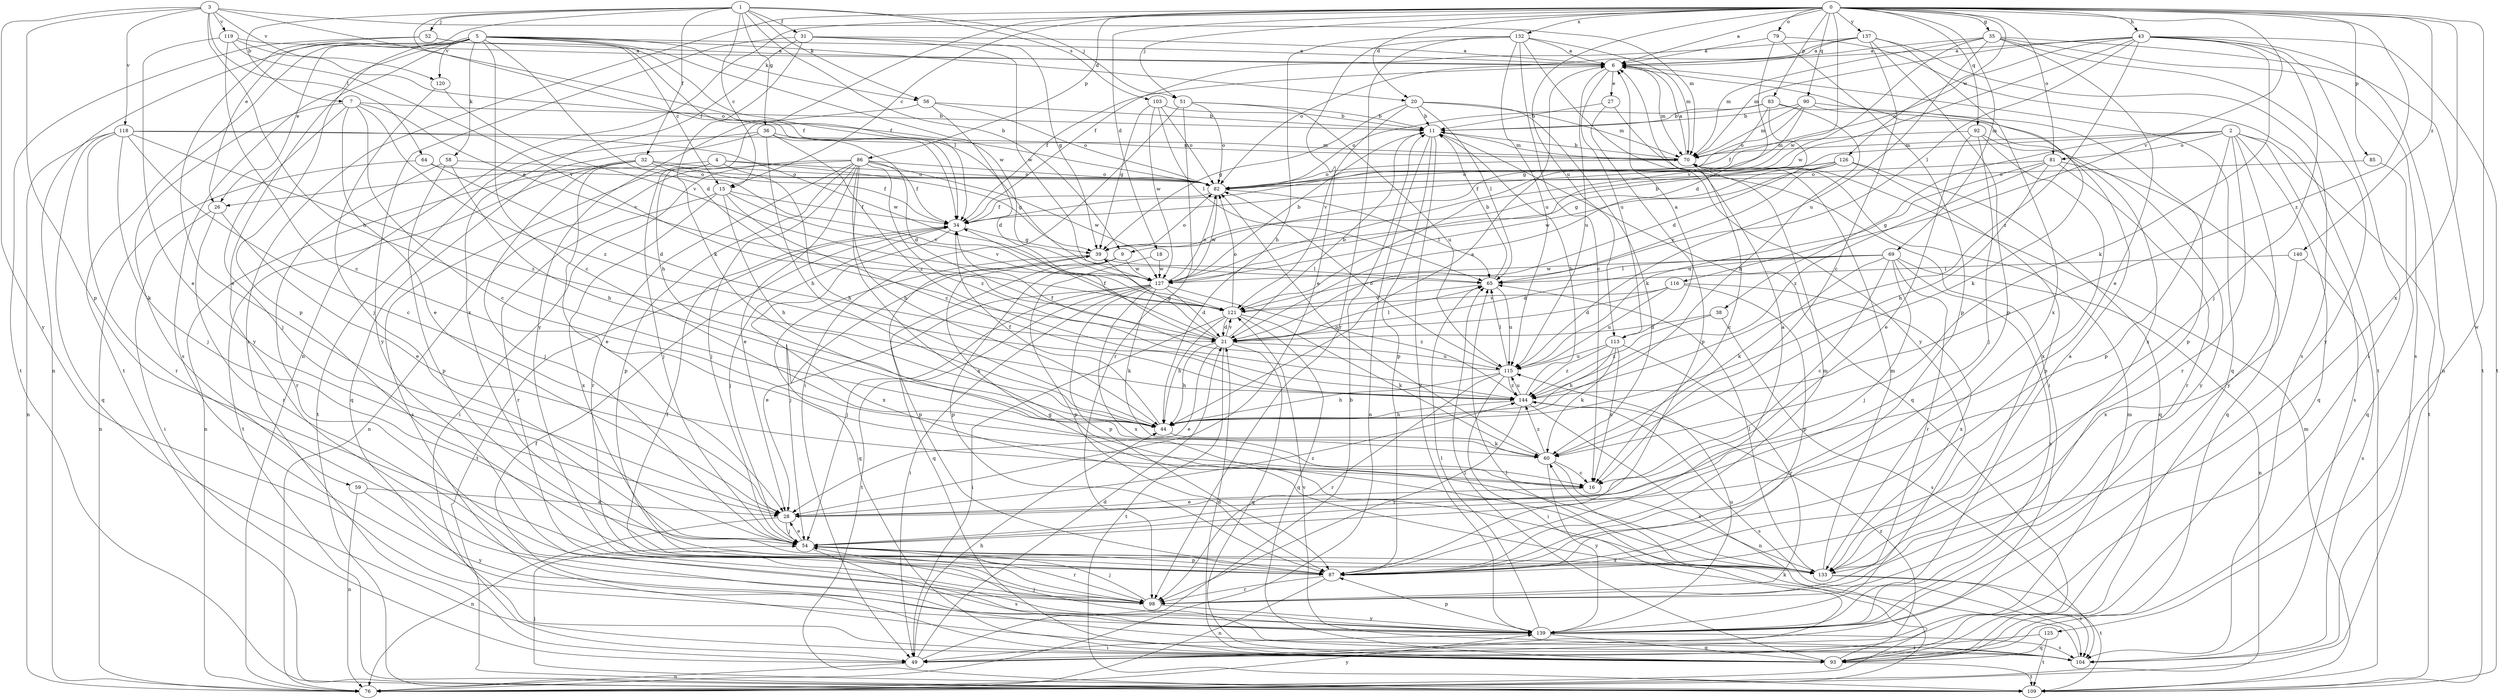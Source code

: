strict digraph  {
0;
1;
2;
3;
4;
5;
6;
7;
9;
11;
15;
16;
18;
20;
21;
26;
27;
28;
31;
32;
34;
35;
36;
38;
39;
43;
44;
49;
51;
52;
54;
56;
58;
59;
60;
64;
65;
69;
70;
76;
79;
81;
82;
83;
85;
86;
87;
90;
92;
93;
98;
103;
104;
109;
113;
115;
116;
118;
119;
120;
121;
125;
126;
127;
132;
133;
137;
139;
140;
144;
0 -> 6  [label=a];
0 -> 15  [label=c];
0 -> 18  [label=d];
0 -> 20  [label=d];
0 -> 35  [label=g];
0 -> 43  [label=h];
0 -> 49  [label=i];
0 -> 51  [label=j];
0 -> 69  [label=m];
0 -> 76  [label=n];
0 -> 79  [label=o];
0 -> 81  [label=o];
0 -> 83  [label=p];
0 -> 85  [label=p];
0 -> 86  [label=p];
0 -> 90  [label=q];
0 -> 92  [label=q];
0 -> 113  [label=u];
0 -> 116  [label=v];
0 -> 125  [label=w];
0 -> 126  [label=w];
0 -> 127  [label=w];
0 -> 132  [label=x];
0 -> 133  [label=x];
0 -> 137  [label=y];
0 -> 139  [label=y];
0 -> 140  [label=z];
0 -> 144  [label=z];
1 -> 7  [label=b];
1 -> 9  [label=b];
1 -> 15  [label=c];
1 -> 26  [label=e];
1 -> 31  [label=f];
1 -> 32  [label=f];
1 -> 34  [label=f];
1 -> 36  [label=g];
1 -> 51  [label=j];
1 -> 52  [label=j];
1 -> 56  [label=k];
1 -> 103  [label=s];
2 -> 9  [label=b];
2 -> 38  [label=g];
2 -> 70  [label=m];
2 -> 81  [label=o];
2 -> 87  [label=p];
2 -> 93  [label=q];
2 -> 98  [label=r];
2 -> 104  [label=s];
2 -> 109  [label=t];
2 -> 139  [label=y];
3 -> 44  [label=h];
3 -> 64  [label=l];
3 -> 65  [label=l];
3 -> 70  [label=m];
3 -> 87  [label=p];
3 -> 118  [label=v];
3 -> 119  [label=v];
3 -> 120  [label=v];
3 -> 139  [label=y];
4 -> 26  [label=e];
4 -> 39  [label=g];
4 -> 44  [label=h];
4 -> 54  [label=j];
4 -> 82  [label=o];
4 -> 104  [label=s];
5 -> 6  [label=a];
5 -> 15  [label=c];
5 -> 16  [label=c];
5 -> 20  [label=d];
5 -> 21  [label=d];
5 -> 26  [label=e];
5 -> 34  [label=f];
5 -> 56  [label=k];
5 -> 58  [label=k];
5 -> 76  [label=n];
5 -> 87  [label=p];
5 -> 104  [label=s];
5 -> 109  [label=t];
5 -> 120  [label=v];
5 -> 127  [label=w];
5 -> 139  [label=y];
6 -> 27  [label=e];
6 -> 34  [label=f];
6 -> 70  [label=m];
6 -> 93  [label=q];
6 -> 113  [label=u];
6 -> 115  [label=u];
7 -> 11  [label=b];
7 -> 16  [label=c];
7 -> 28  [label=e];
7 -> 54  [label=j];
7 -> 59  [label=k];
7 -> 121  [label=v];
7 -> 144  [label=z];
9 -> 54  [label=j];
9 -> 87  [label=p];
9 -> 93  [label=q];
9 -> 127  [label=w];
11 -> 70  [label=m];
11 -> 76  [label=n];
11 -> 87  [label=p];
11 -> 93  [label=q];
11 -> 139  [label=y];
15 -> 34  [label=f];
15 -> 44  [label=h];
15 -> 98  [label=r];
15 -> 121  [label=v];
15 -> 133  [label=x];
15 -> 144  [label=z];
16 -> 28  [label=e];
18 -> 87  [label=p];
18 -> 127  [label=w];
20 -> 11  [label=b];
20 -> 39  [label=g];
20 -> 60  [label=k];
20 -> 65  [label=l];
20 -> 70  [label=m];
20 -> 121  [label=v];
21 -> 11  [label=b];
21 -> 28  [label=e];
21 -> 34  [label=f];
21 -> 39  [label=g];
21 -> 44  [label=h];
21 -> 65  [label=l];
21 -> 93  [label=q];
21 -> 109  [label=t];
21 -> 115  [label=u];
21 -> 121  [label=v];
26 -> 28  [label=e];
26 -> 49  [label=i];
26 -> 98  [label=r];
27 -> 11  [label=b];
27 -> 49  [label=i];
27 -> 87  [label=p];
28 -> 54  [label=j];
28 -> 76  [label=n];
28 -> 144  [label=z];
31 -> 6  [label=a];
31 -> 39  [label=g];
31 -> 60  [label=k];
31 -> 127  [label=w];
31 -> 133  [label=x];
31 -> 139  [label=y];
32 -> 28  [label=e];
32 -> 34  [label=f];
32 -> 54  [label=j];
32 -> 76  [label=n];
32 -> 82  [label=o];
32 -> 109  [label=t];
32 -> 121  [label=v];
34 -> 39  [label=g];
34 -> 54  [label=j];
34 -> 109  [label=t];
34 -> 133  [label=x];
35 -> 6  [label=a];
35 -> 28  [label=e];
35 -> 70  [label=m];
35 -> 104  [label=s];
35 -> 109  [label=t];
35 -> 115  [label=u];
35 -> 121  [label=v];
35 -> 139  [label=y];
36 -> 21  [label=d];
36 -> 44  [label=h];
36 -> 70  [label=m];
36 -> 93  [label=q];
36 -> 109  [label=t];
36 -> 144  [label=z];
38 -> 21  [label=d];
38 -> 104  [label=s];
38 -> 144  [label=z];
39 -> 65  [label=l];
39 -> 82  [label=o];
39 -> 87  [label=p];
39 -> 93  [label=q];
43 -> 6  [label=a];
43 -> 49  [label=i];
43 -> 54  [label=j];
43 -> 60  [label=k];
43 -> 65  [label=l];
43 -> 70  [label=m];
43 -> 76  [label=n];
43 -> 82  [label=o];
43 -> 109  [label=t];
43 -> 127  [label=w];
43 -> 144  [label=z];
44 -> 6  [label=a];
44 -> 34  [label=f];
44 -> 60  [label=k];
49 -> 11  [label=b];
49 -> 21  [label=d];
49 -> 44  [label=h];
49 -> 70  [label=m];
49 -> 76  [label=n];
51 -> 11  [label=b];
51 -> 49  [label=i];
51 -> 82  [label=o];
51 -> 98  [label=r];
51 -> 115  [label=u];
52 -> 6  [label=a];
52 -> 28  [label=e];
52 -> 34  [label=f];
52 -> 109  [label=t];
54 -> 28  [label=e];
54 -> 87  [label=p];
54 -> 98  [label=r];
54 -> 104  [label=s];
54 -> 133  [label=x];
56 -> 11  [label=b];
56 -> 21  [label=d];
56 -> 44  [label=h];
56 -> 82  [label=o];
58 -> 44  [label=h];
58 -> 82  [label=o];
58 -> 87  [label=p];
58 -> 98  [label=r];
59 -> 28  [label=e];
59 -> 76  [label=n];
59 -> 139  [label=y];
60 -> 16  [label=c];
60 -> 82  [label=o];
60 -> 133  [label=x];
60 -> 139  [label=y];
60 -> 144  [label=z];
64 -> 21  [label=d];
64 -> 76  [label=n];
64 -> 82  [label=o];
65 -> 11  [label=b];
65 -> 115  [label=u];
65 -> 121  [label=v];
69 -> 16  [label=c];
69 -> 21  [label=d];
69 -> 54  [label=j];
69 -> 60  [label=k];
69 -> 65  [label=l];
69 -> 76  [label=n];
69 -> 98  [label=r];
69 -> 127  [label=w];
69 -> 139  [label=y];
70 -> 6  [label=a];
70 -> 11  [label=b];
70 -> 16  [label=c];
70 -> 82  [label=o];
76 -> 60  [label=k];
76 -> 139  [label=y];
79 -> 6  [label=a];
79 -> 21  [label=d];
79 -> 87  [label=p];
79 -> 109  [label=t];
81 -> 44  [label=h];
81 -> 82  [label=o];
81 -> 93  [label=q];
81 -> 98  [label=r];
81 -> 115  [label=u];
81 -> 144  [label=z];
82 -> 34  [label=f];
82 -> 65  [label=l];
82 -> 127  [label=w];
83 -> 11  [label=b];
83 -> 21  [label=d];
83 -> 34  [label=f];
83 -> 44  [label=h];
83 -> 82  [label=o];
83 -> 133  [label=x];
85 -> 82  [label=o];
85 -> 93  [label=q];
86 -> 28  [label=e];
86 -> 34  [label=f];
86 -> 44  [label=h];
86 -> 49  [label=i];
86 -> 54  [label=j];
86 -> 76  [label=n];
86 -> 82  [label=o];
86 -> 87  [label=p];
86 -> 98  [label=r];
86 -> 127  [label=w];
86 -> 133  [label=x];
86 -> 144  [label=z];
87 -> 6  [label=a];
87 -> 70  [label=m];
87 -> 76  [label=n];
87 -> 98  [label=r];
90 -> 11  [label=b];
90 -> 39  [label=g];
90 -> 60  [label=k];
90 -> 70  [label=m];
90 -> 82  [label=o];
90 -> 87  [label=p];
92 -> 28  [label=e];
92 -> 54  [label=j];
92 -> 70  [label=m];
92 -> 133  [label=x];
92 -> 139  [label=y];
93 -> 21  [label=d];
93 -> 34  [label=f];
93 -> 65  [label=l];
93 -> 109  [label=t];
93 -> 144  [label=z];
98 -> 34  [label=f];
98 -> 54  [label=j];
98 -> 139  [label=y];
103 -> 11  [label=b];
103 -> 39  [label=g];
103 -> 65  [label=l];
103 -> 82  [label=o];
103 -> 127  [label=w];
104 -> 65  [label=l];
104 -> 121  [label=v];
109 -> 54  [label=j];
109 -> 70  [label=m];
113 -> 6  [label=a];
113 -> 16  [label=c];
113 -> 44  [label=h];
113 -> 60  [label=k];
113 -> 98  [label=r];
113 -> 115  [label=u];
113 -> 144  [label=z];
115 -> 34  [label=f];
115 -> 44  [label=h];
115 -> 49  [label=i];
115 -> 65  [label=l];
115 -> 82  [label=o];
115 -> 98  [label=r];
115 -> 144  [label=z];
116 -> 21  [label=d];
116 -> 87  [label=p];
116 -> 115  [label=u];
116 -> 121  [label=v];
116 -> 133  [label=x];
118 -> 16  [label=c];
118 -> 54  [label=j];
118 -> 70  [label=m];
118 -> 76  [label=n];
118 -> 93  [label=q];
118 -> 98  [label=r];
118 -> 127  [label=w];
118 -> 144  [label=z];
119 -> 6  [label=a];
119 -> 16  [label=c];
119 -> 28  [label=e];
119 -> 82  [label=o];
119 -> 121  [label=v];
120 -> 54  [label=j];
120 -> 121  [label=v];
121 -> 21  [label=d];
121 -> 44  [label=h];
121 -> 49  [label=i];
121 -> 60  [label=k];
121 -> 82  [label=o];
121 -> 93  [label=q];
125 -> 49  [label=i];
125 -> 93  [label=q];
125 -> 109  [label=t];
126 -> 34  [label=f];
126 -> 39  [label=g];
126 -> 82  [label=o];
126 -> 87  [label=p];
126 -> 93  [label=q];
126 -> 121  [label=v];
126 -> 127  [label=w];
127 -> 11  [label=b];
127 -> 21  [label=d];
127 -> 28  [label=e];
127 -> 49  [label=i];
127 -> 54  [label=j];
127 -> 60  [label=k];
127 -> 82  [label=o];
127 -> 87  [label=p];
127 -> 109  [label=t];
127 -> 133  [label=x];
127 -> 144  [label=z];
132 -> 6  [label=a];
132 -> 16  [label=c];
132 -> 28  [label=e];
132 -> 44  [label=h];
132 -> 70  [label=m];
132 -> 98  [label=r];
132 -> 115  [label=u];
132 -> 139  [label=y];
133 -> 39  [label=g];
133 -> 65  [label=l];
133 -> 70  [label=m];
133 -> 104  [label=s];
133 -> 109  [label=t];
137 -> 6  [label=a];
137 -> 16  [label=c];
137 -> 34  [label=f];
137 -> 82  [label=o];
137 -> 87  [label=p];
137 -> 104  [label=s];
137 -> 133  [label=x];
139 -> 6  [label=a];
139 -> 49  [label=i];
139 -> 54  [label=j];
139 -> 65  [label=l];
139 -> 87  [label=p];
139 -> 93  [label=q];
139 -> 104  [label=s];
139 -> 115  [label=u];
140 -> 65  [label=l];
140 -> 104  [label=s];
140 -> 133  [label=x];
144 -> 11  [label=b];
144 -> 44  [label=h];
144 -> 76  [label=n];
144 -> 98  [label=r];
144 -> 104  [label=s];
144 -> 115  [label=u];
}
